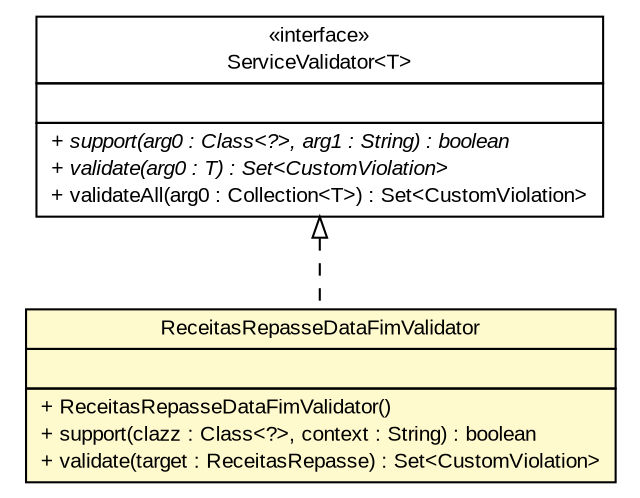 #!/usr/local/bin/dot
#
# Class diagram 
# Generated by UMLGraph version R5_6 (http://www.umlgraph.org/)
#

digraph G {
	edge [fontname="arial",fontsize=10,labelfontname="arial",labelfontsize=10];
	node [fontname="arial",fontsize=10,shape=plaintext];
	nodesep=0.25;
	ranksep=0.5;
	// br.gov.to.sefaz.arr.parametros.business.service.validator.ReceitasRepasseDataFimValidator
	c141576 [label=<<table title="br.gov.to.sefaz.arr.parametros.business.service.validator.ReceitasRepasseDataFimValidator" border="0" cellborder="1" cellspacing="0" cellpadding="2" port="p" bgcolor="lemonChiffon" href="./ReceitasRepasseDataFimValidator.html">
		<tr><td><table border="0" cellspacing="0" cellpadding="1">
<tr><td align="center" balign="center"> ReceitasRepasseDataFimValidator </td></tr>
		</table></td></tr>
		<tr><td><table border="0" cellspacing="0" cellpadding="1">
<tr><td align="left" balign="left">  </td></tr>
		</table></td></tr>
		<tr><td><table border="0" cellspacing="0" cellpadding="1">
<tr><td align="left" balign="left"> + ReceitasRepasseDataFimValidator() </td></tr>
<tr><td align="left" balign="left"> + support(clazz : Class&lt;?&gt;, context : String) : boolean </td></tr>
<tr><td align="left" balign="left"> + validate(target : ReceitasRepasse) : Set&lt;CustomViolation&gt; </td></tr>
		</table></td></tr>
		</table>>, URL="./ReceitasRepasseDataFimValidator.html", fontname="arial", fontcolor="black", fontsize=10.0];
	//br.gov.to.sefaz.arr.parametros.business.service.validator.ReceitasRepasseDataFimValidator implements br.gov.to.sefaz.business.service.validation.ServiceValidator<T>
	c141864:p -> c141576:p [dir=back,arrowtail=empty,style=dashed];
	// br.gov.to.sefaz.business.service.validation.ServiceValidator<T>
	c141864 [label=<<table title="br.gov.to.sefaz.business.service.validation.ServiceValidator" border="0" cellborder="1" cellspacing="0" cellpadding="2" port="p" href="http://java.sun.com/j2se/1.4.2/docs/api/br/gov/to/sefaz/business/service/validation/ServiceValidator.html">
		<tr><td><table border="0" cellspacing="0" cellpadding="1">
<tr><td align="center" balign="center"> &#171;interface&#187; </td></tr>
<tr><td align="center" balign="center"> ServiceValidator&lt;T&gt; </td></tr>
		</table></td></tr>
		<tr><td><table border="0" cellspacing="0" cellpadding="1">
<tr><td align="left" balign="left">  </td></tr>
		</table></td></tr>
		<tr><td><table border="0" cellspacing="0" cellpadding="1">
<tr><td align="left" balign="left"><font face="arial italic" point-size="10.0"> + support(arg0 : Class&lt;?&gt;, arg1 : String) : boolean </font></td></tr>
<tr><td align="left" balign="left"><font face="arial italic" point-size="10.0"> + validate(arg0 : T) : Set&lt;CustomViolation&gt; </font></td></tr>
<tr><td align="left" balign="left"> + validateAll(arg0 : Collection&lt;T&gt;) : Set&lt;CustomViolation&gt; </td></tr>
		</table></td></tr>
		</table>>, URL="http://java.sun.com/j2se/1.4.2/docs/api/br/gov/to/sefaz/business/service/validation/ServiceValidator.html", fontname="arial", fontcolor="black", fontsize=10.0];
}

